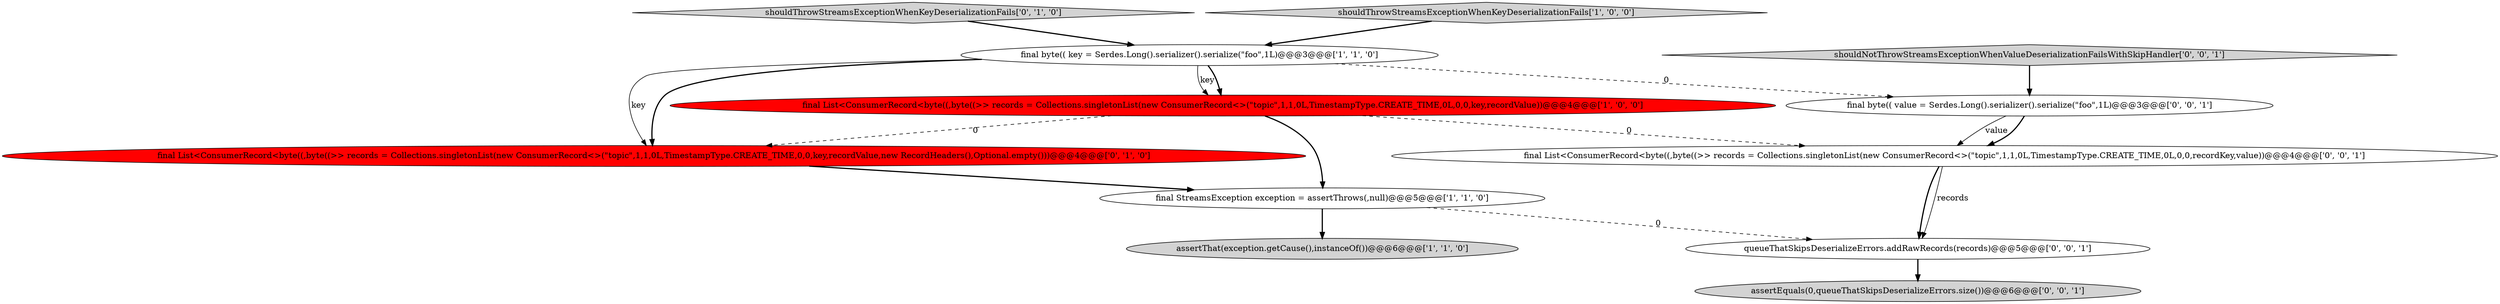 digraph {
2 [style = filled, label = "final byte(( key = Serdes.Long().serializer().serialize(\"foo\",1L)@@@3@@@['1', '1', '0']", fillcolor = white, shape = ellipse image = "AAA0AAABBB1BBB"];
0 [style = filled, label = "final StreamsException exception = assertThrows(,null)@@@5@@@['1', '1', '0']", fillcolor = white, shape = ellipse image = "AAA0AAABBB1BBB"];
6 [style = filled, label = "shouldThrowStreamsExceptionWhenKeyDeserializationFails['0', '1', '0']", fillcolor = lightgray, shape = diamond image = "AAA0AAABBB2BBB"];
1 [style = filled, label = "shouldThrowStreamsExceptionWhenKeyDeserializationFails['1', '0', '0']", fillcolor = lightgray, shape = diamond image = "AAA0AAABBB1BBB"];
5 [style = filled, label = "final List<ConsumerRecord<byte((,byte((>> records = Collections.singletonList(new ConsumerRecord<>(\"topic\",1,1,0L,TimestampType.CREATE_TIME,0,0,key,recordValue,new RecordHeaders(),Optional.empty()))@@@4@@@['0', '1', '0']", fillcolor = red, shape = ellipse image = "AAA1AAABBB2BBB"];
11 [style = filled, label = "final List<ConsumerRecord<byte((,byte((>> records = Collections.singletonList(new ConsumerRecord<>(\"topic\",1,1,0L,TimestampType.CREATE_TIME,0L,0,0,recordKey,value))@@@4@@@['0', '0', '1']", fillcolor = white, shape = ellipse image = "AAA0AAABBB3BBB"];
3 [style = filled, label = "final List<ConsumerRecord<byte((,byte((>> records = Collections.singletonList(new ConsumerRecord<>(\"topic\",1,1,0L,TimestampType.CREATE_TIME,0L,0,0,key,recordValue))@@@4@@@['1', '0', '0']", fillcolor = red, shape = ellipse image = "AAA1AAABBB1BBB"];
10 [style = filled, label = "final byte(( value = Serdes.Long().serializer().serialize(\"foo\",1L)@@@3@@@['0', '0', '1']", fillcolor = white, shape = ellipse image = "AAA0AAABBB3BBB"];
7 [style = filled, label = "shouldNotThrowStreamsExceptionWhenValueDeserializationFailsWithSkipHandler['0', '0', '1']", fillcolor = lightgray, shape = diamond image = "AAA0AAABBB3BBB"];
8 [style = filled, label = "assertEquals(0,queueThatSkipsDeserializeErrors.size())@@@6@@@['0', '0', '1']", fillcolor = lightgray, shape = ellipse image = "AAA0AAABBB3BBB"];
4 [style = filled, label = "assertThat(exception.getCause(),instanceOf())@@@6@@@['1', '1', '0']", fillcolor = lightgray, shape = ellipse image = "AAA0AAABBB1BBB"];
9 [style = filled, label = "queueThatSkipsDeserializeErrors.addRawRecords(records)@@@5@@@['0', '0', '1']", fillcolor = white, shape = ellipse image = "AAA0AAABBB3BBB"];
3->5 [style = dashed, label="0"];
2->10 [style = dashed, label="0"];
1->2 [style = bold, label=""];
11->9 [style = solid, label="records"];
10->11 [style = solid, label="value"];
10->11 [style = bold, label=""];
0->9 [style = dashed, label="0"];
3->11 [style = dashed, label="0"];
2->3 [style = solid, label="key"];
5->0 [style = bold, label=""];
2->5 [style = solid, label="key"];
0->4 [style = bold, label=""];
11->9 [style = bold, label=""];
9->8 [style = bold, label=""];
7->10 [style = bold, label=""];
3->0 [style = bold, label=""];
2->3 [style = bold, label=""];
2->5 [style = bold, label=""];
6->2 [style = bold, label=""];
}
